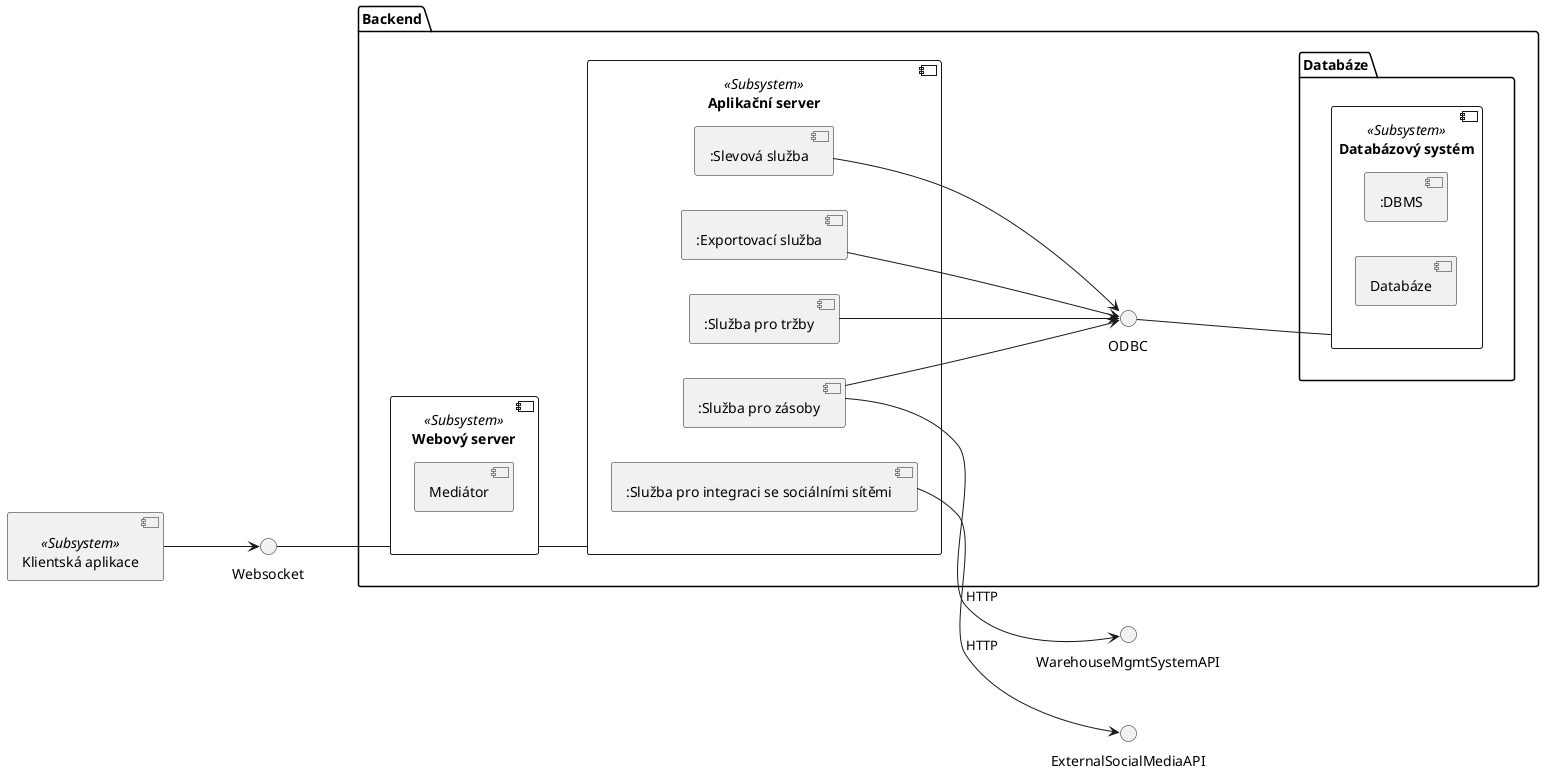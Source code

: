 @startuml

left to right direction

component "Klientská aplikace" as client <<Subsystem>>

package Backend {

    component "Webový server" as webServer <<Subsystem>> {

        component "Mediátor" as MediatorService

    }

    component "Aplikační server" as appServer <<Subsystem>> {

        component ":Slevová služba" as SaleCampainService

        component ":Služba pro tržby" as SalesService

        component ":Exportovací služba" as ExportService

        component ":Služba pro integraci se sociálními sítěmi" as SocialMediaService

        component ":Služba pro zásoby" as StocksService
    }

    package Databáze {

        component "Databázový systém" as DbS <<Subsystem>> {

            component ":DBMS"

            component "Databáze" as db

        }

    }

    ODBC -- DbS

    SaleCampainService --> ODBC

    SalesService --> ODBC

    StocksService -down-> ODBC

    ExportService --> ODBC

}

client --> Websocket

Websocket -- webServer

webServer -- appServer

SocialMediaService --> ExternalSocialMediaAPI : HTTP

StocksService --> WarehouseMgmtSystemAPI : HTTP



@enduml
